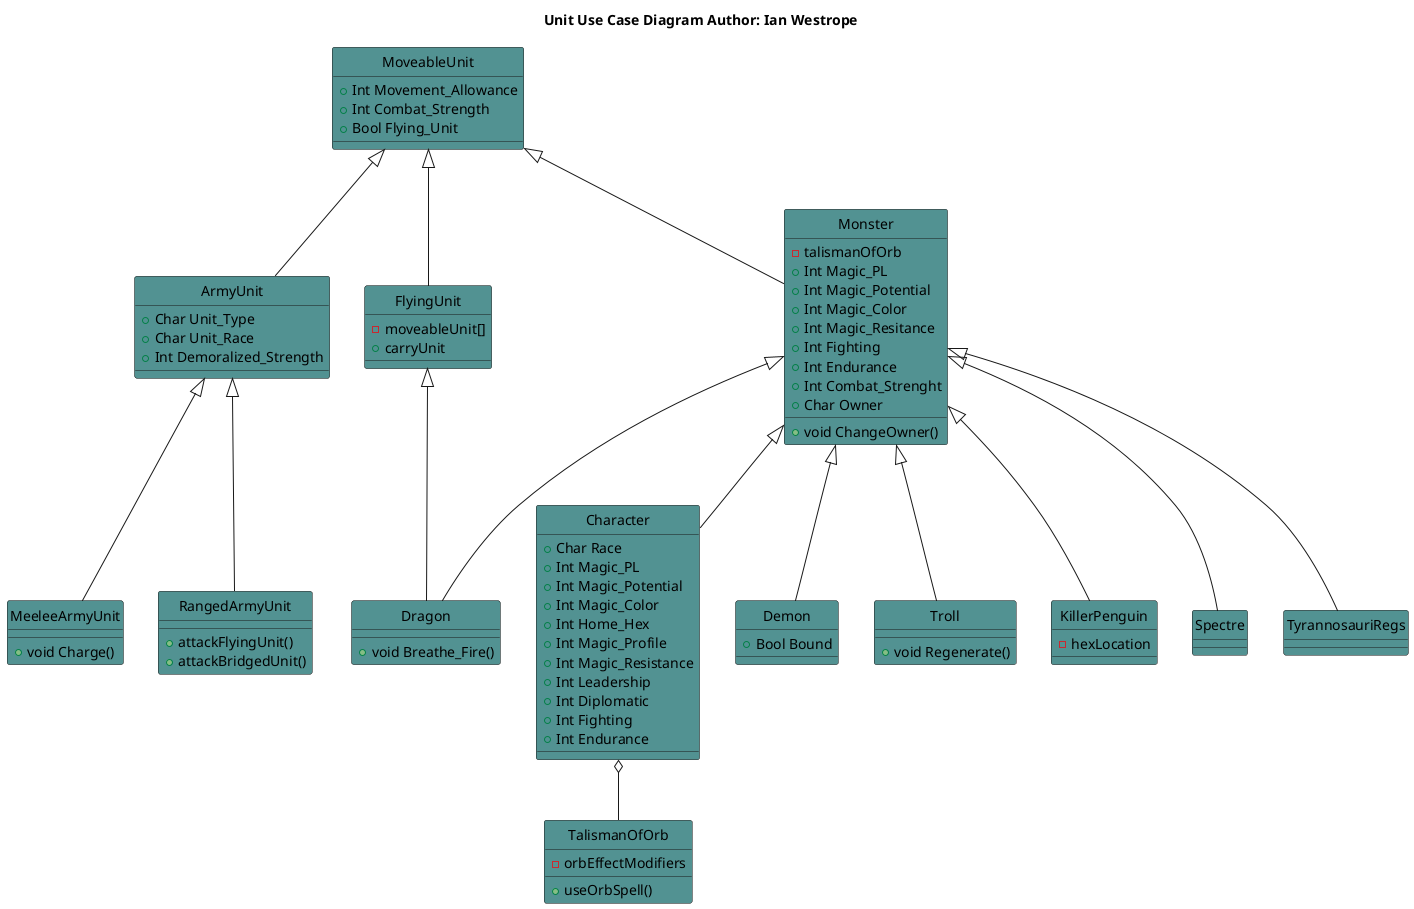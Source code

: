 @startuml
hide circles
title <b>Unit Use Case Diagram<b> Author: Ian Westrope

class MoveableUnit #529292 {
      +Int Movement_Allowance
      +Int Combat_Strength
      +Bool Flying_Unit
}

class Character #529292 {
      +Char Race
      +Int Magic_PL
      +Int Magic_Potential
      +Int Magic_Color
      +Int Home_Hex
      +Int Magic_Profile
      +Int Magic_Resistance
      +Int Leadership
      +Int Diplomatic
      +Int Fighting
      +Int Endurance
}

class ArmyUnit #529292 {
      +Char Unit_Type
      +Char Unit_Race
      +Int Demoralized_Strength
}

class MeeleeArmyUnit #529292 {
      +void Charge()
}

class RangedArmyUnit #529292 {
+attackFlyingUnit()
+attackBridgedUnit()
}


class Monster #529292 {
      -talismanOfOrb
      +Int Magic_PL
      +Int Magic_Potential
      +Int Magic_Color
      +Int Magic_Resitance
      +Int Fighting
      +Int Endurance
      +Int Combat_Strenght
      +Char Owner
      +void ChangeOwner()
}

class Demon #529292 {
      +Bool Bound
}

class Dragon #529292 {
      +void Breathe_Fire()
}

class Troll #529292 {
      +void Regenerate()
}

class KillerPenguin #529292 {
-hexLocation
}

class Spectre #529292 {
}

class TyrannosauriRegs #529292 {
}

class TalismanOfOrb #529292 {
-orbEffectModifiers
+useOrbSpell()
}

Class FlyingUnit #529292 {
-moveableUnit[]
+carryUnit
}

MoveableUnit <|-- Monster
MoveableUnit <|-- FlyingUnit
MoveableUnit <|-- ArmyUnit

Monster <|-- Character
Monster <|-- Demon
Monster <|-- Troll
Monster <|-- TyrannosauriRegs
Monster <|-- Spectre
Monster <|-- Dragon
Monster <|-- KillerPenguin

ArmyUnit <|-- RangedArmyUnit
ArmyUnit <|-- MeeleeArmyUnit

Character o-- TalismanOfOrb

FlyingUnit <|-- Dragon

@enduml